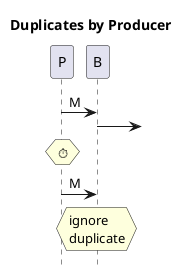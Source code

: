 @startuml
title Duplicates by Producer
hide footbox

P->B: M
B->
hnote over P: ⏱️
P->B: M
hnote over B: ignore\nduplicate
@enduml
Ideas:
? ts
? uuid
? seq + p thread id